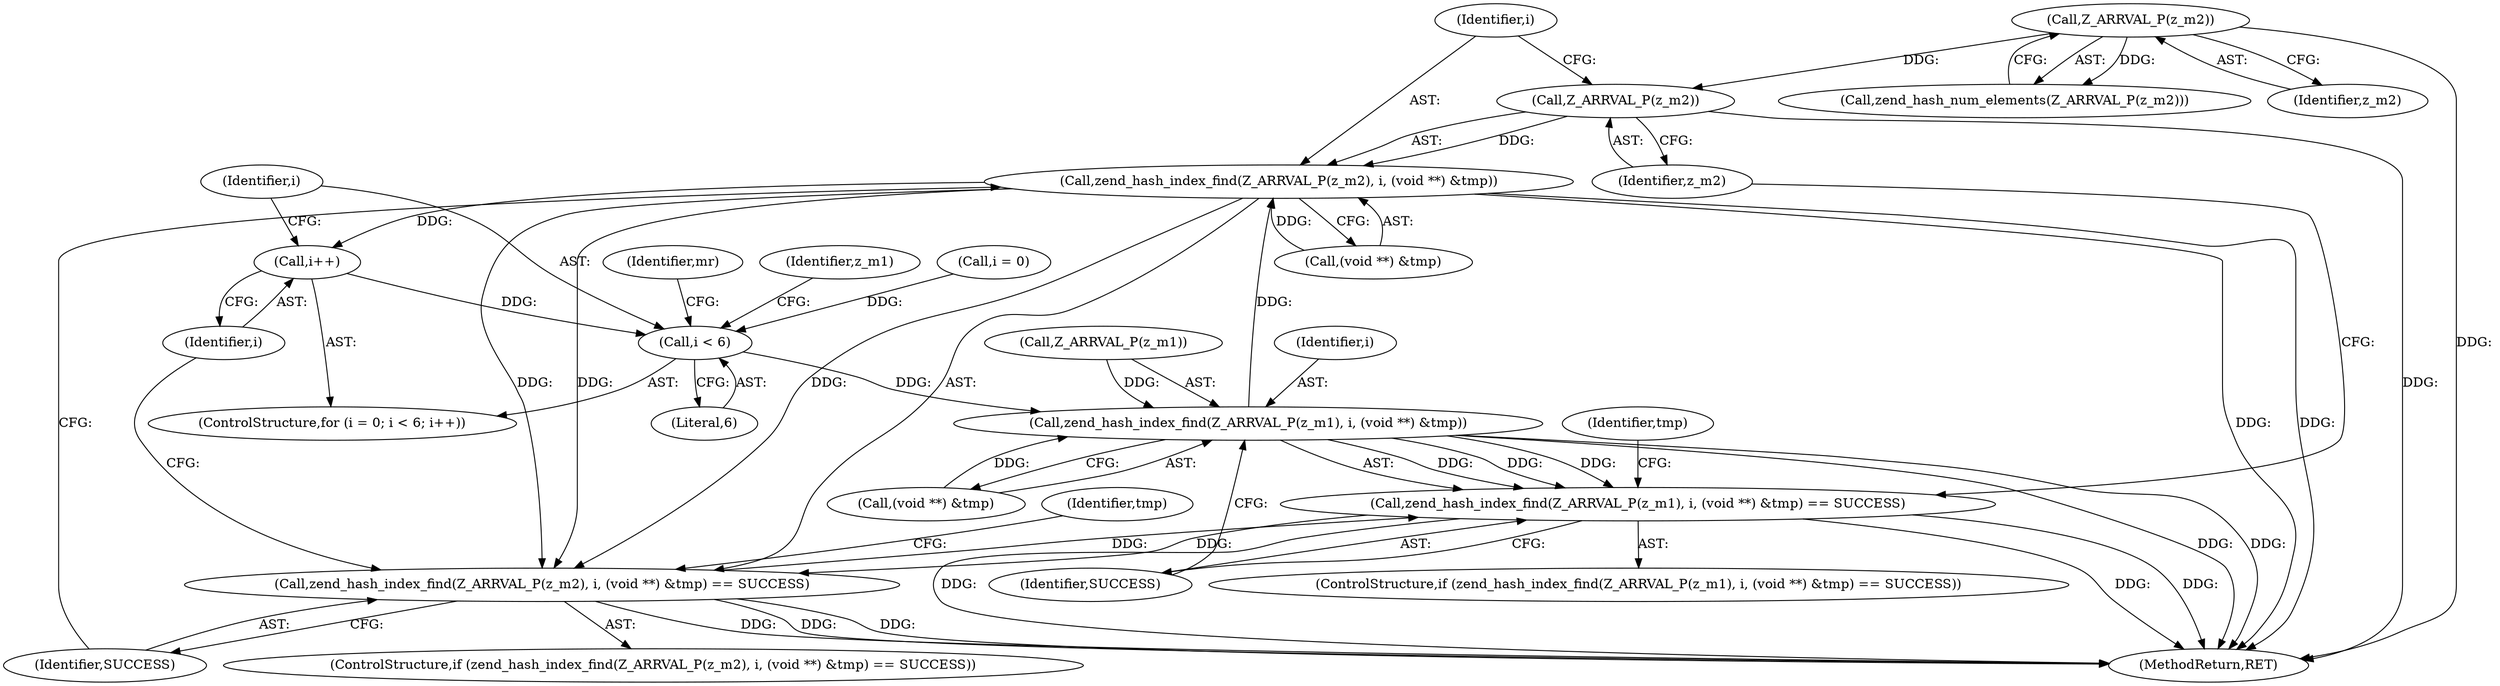 digraph "0_php-src_2938329ce19cb8c4197dec146c3ec887c6f61d01_4@pointer" {
"1000188" [label="(Call,Z_ARRVAL_P(z_m2))"];
"1000126" [label="(Call,Z_ARRVAL_P(z_m2))"];
"1000187" [label="(Call,zend_hash_index_find(Z_ARRVAL_P(z_m2), i, (void **) &tmp))"];
"1000138" [label="(Call,i++)"];
"1000135" [label="(Call,i < 6)"];
"1000143" [label="(Call,zend_hash_index_find(Z_ARRVAL_P(z_m1), i, (void **) &tmp))"];
"1000142" [label="(Call,zend_hash_index_find(Z_ARRVAL_P(z_m1), i, (void **) &tmp) == SUCCESS)"];
"1000186" [label="(Call,zend_hash_index_find(Z_ARRVAL_P(z_m2), i, (void **) &tmp) == SUCCESS)"];
"1000195" [label="(Identifier,SUCCESS)"];
"1000141" [label="(ControlStructure,if (zend_hash_index_find(Z_ARRVAL_P(z_m1), i, (void **) &tmp) == SUCCESS))"];
"1000142" [label="(Call,zend_hash_index_find(Z_ARRVAL_P(z_m1), i, (void **) &tmp) == SUCCESS)"];
"1000138" [label="(Call,i++)"];
"1000155" [label="(Identifier,tmp)"];
"1000186" [label="(Call,zend_hash_index_find(Z_ARRVAL_P(z_m2), i, (void **) &tmp) == SUCCESS)"];
"1000136" [label="(Identifier,i)"];
"1000135" [label="(Call,i < 6)"];
"1000151" [label="(Identifier,SUCCESS)"];
"1000147" [label="(Call,(void **) &tmp)"];
"1000232" [label="(Identifier,mr)"];
"1000185" [label="(ControlStructure,if (zend_hash_index_find(Z_ARRVAL_P(z_m2), i, (void **) &tmp) == SUCCESS))"];
"1000131" [label="(ControlStructure,for (i = 0; i < 6; i++))"];
"1000145" [label="(Identifier,z_m1)"];
"1000189" [label="(Identifier,z_m2)"];
"1000187" [label="(Call,zend_hash_index_find(Z_ARRVAL_P(z_m2), i, (void **) &tmp))"];
"1000126" [label="(Call,Z_ARRVAL_P(z_m2))"];
"1000199" [label="(Identifier,tmp)"];
"1000132" [label="(Call,i = 0)"];
"1000125" [label="(Call,zend_hash_num_elements(Z_ARRVAL_P(z_m2)))"];
"1000139" [label="(Identifier,i)"];
"1000137" [label="(Literal,6)"];
"1000127" [label="(Identifier,z_m2)"];
"1000191" [label="(Call,(void **) &tmp)"];
"1000146" [label="(Identifier,i)"];
"1000256" [label="(MethodReturn,RET)"];
"1000188" [label="(Call,Z_ARRVAL_P(z_m2))"];
"1000143" [label="(Call,zend_hash_index_find(Z_ARRVAL_P(z_m1), i, (void **) &tmp))"];
"1000190" [label="(Identifier,i)"];
"1000144" [label="(Call,Z_ARRVAL_P(z_m1))"];
"1000188" -> "1000187"  [label="AST: "];
"1000188" -> "1000189"  [label="CFG: "];
"1000189" -> "1000188"  [label="AST: "];
"1000190" -> "1000188"  [label="CFG: "];
"1000188" -> "1000256"  [label="DDG: "];
"1000188" -> "1000187"  [label="DDG: "];
"1000126" -> "1000188"  [label="DDG: "];
"1000126" -> "1000125"  [label="AST: "];
"1000126" -> "1000127"  [label="CFG: "];
"1000127" -> "1000126"  [label="AST: "];
"1000125" -> "1000126"  [label="CFG: "];
"1000126" -> "1000256"  [label="DDG: "];
"1000126" -> "1000125"  [label="DDG: "];
"1000187" -> "1000186"  [label="AST: "];
"1000187" -> "1000191"  [label="CFG: "];
"1000190" -> "1000187"  [label="AST: "];
"1000191" -> "1000187"  [label="AST: "];
"1000195" -> "1000187"  [label="CFG: "];
"1000187" -> "1000256"  [label="DDG: "];
"1000187" -> "1000256"  [label="DDG: "];
"1000187" -> "1000138"  [label="DDG: "];
"1000187" -> "1000186"  [label="DDG: "];
"1000187" -> "1000186"  [label="DDG: "];
"1000187" -> "1000186"  [label="DDG: "];
"1000143" -> "1000187"  [label="DDG: "];
"1000191" -> "1000187"  [label="DDG: "];
"1000138" -> "1000131"  [label="AST: "];
"1000138" -> "1000139"  [label="CFG: "];
"1000139" -> "1000138"  [label="AST: "];
"1000136" -> "1000138"  [label="CFG: "];
"1000138" -> "1000135"  [label="DDG: "];
"1000135" -> "1000131"  [label="AST: "];
"1000135" -> "1000137"  [label="CFG: "];
"1000136" -> "1000135"  [label="AST: "];
"1000137" -> "1000135"  [label="AST: "];
"1000145" -> "1000135"  [label="CFG: "];
"1000232" -> "1000135"  [label="CFG: "];
"1000132" -> "1000135"  [label="DDG: "];
"1000135" -> "1000143"  [label="DDG: "];
"1000143" -> "1000142"  [label="AST: "];
"1000143" -> "1000147"  [label="CFG: "];
"1000144" -> "1000143"  [label="AST: "];
"1000146" -> "1000143"  [label="AST: "];
"1000147" -> "1000143"  [label="AST: "];
"1000151" -> "1000143"  [label="CFG: "];
"1000143" -> "1000256"  [label="DDG: "];
"1000143" -> "1000256"  [label="DDG: "];
"1000143" -> "1000142"  [label="DDG: "];
"1000143" -> "1000142"  [label="DDG: "];
"1000143" -> "1000142"  [label="DDG: "];
"1000144" -> "1000143"  [label="DDG: "];
"1000147" -> "1000143"  [label="DDG: "];
"1000142" -> "1000141"  [label="AST: "];
"1000142" -> "1000151"  [label="CFG: "];
"1000151" -> "1000142"  [label="AST: "];
"1000155" -> "1000142"  [label="CFG: "];
"1000189" -> "1000142"  [label="CFG: "];
"1000142" -> "1000256"  [label="DDG: "];
"1000142" -> "1000256"  [label="DDG: "];
"1000142" -> "1000256"  [label="DDG: "];
"1000186" -> "1000142"  [label="DDG: "];
"1000142" -> "1000186"  [label="DDG: "];
"1000186" -> "1000185"  [label="AST: "];
"1000186" -> "1000195"  [label="CFG: "];
"1000195" -> "1000186"  [label="AST: "];
"1000199" -> "1000186"  [label="CFG: "];
"1000139" -> "1000186"  [label="CFG: "];
"1000186" -> "1000256"  [label="DDG: "];
"1000186" -> "1000256"  [label="DDG: "];
"1000186" -> "1000256"  [label="DDG: "];
}
